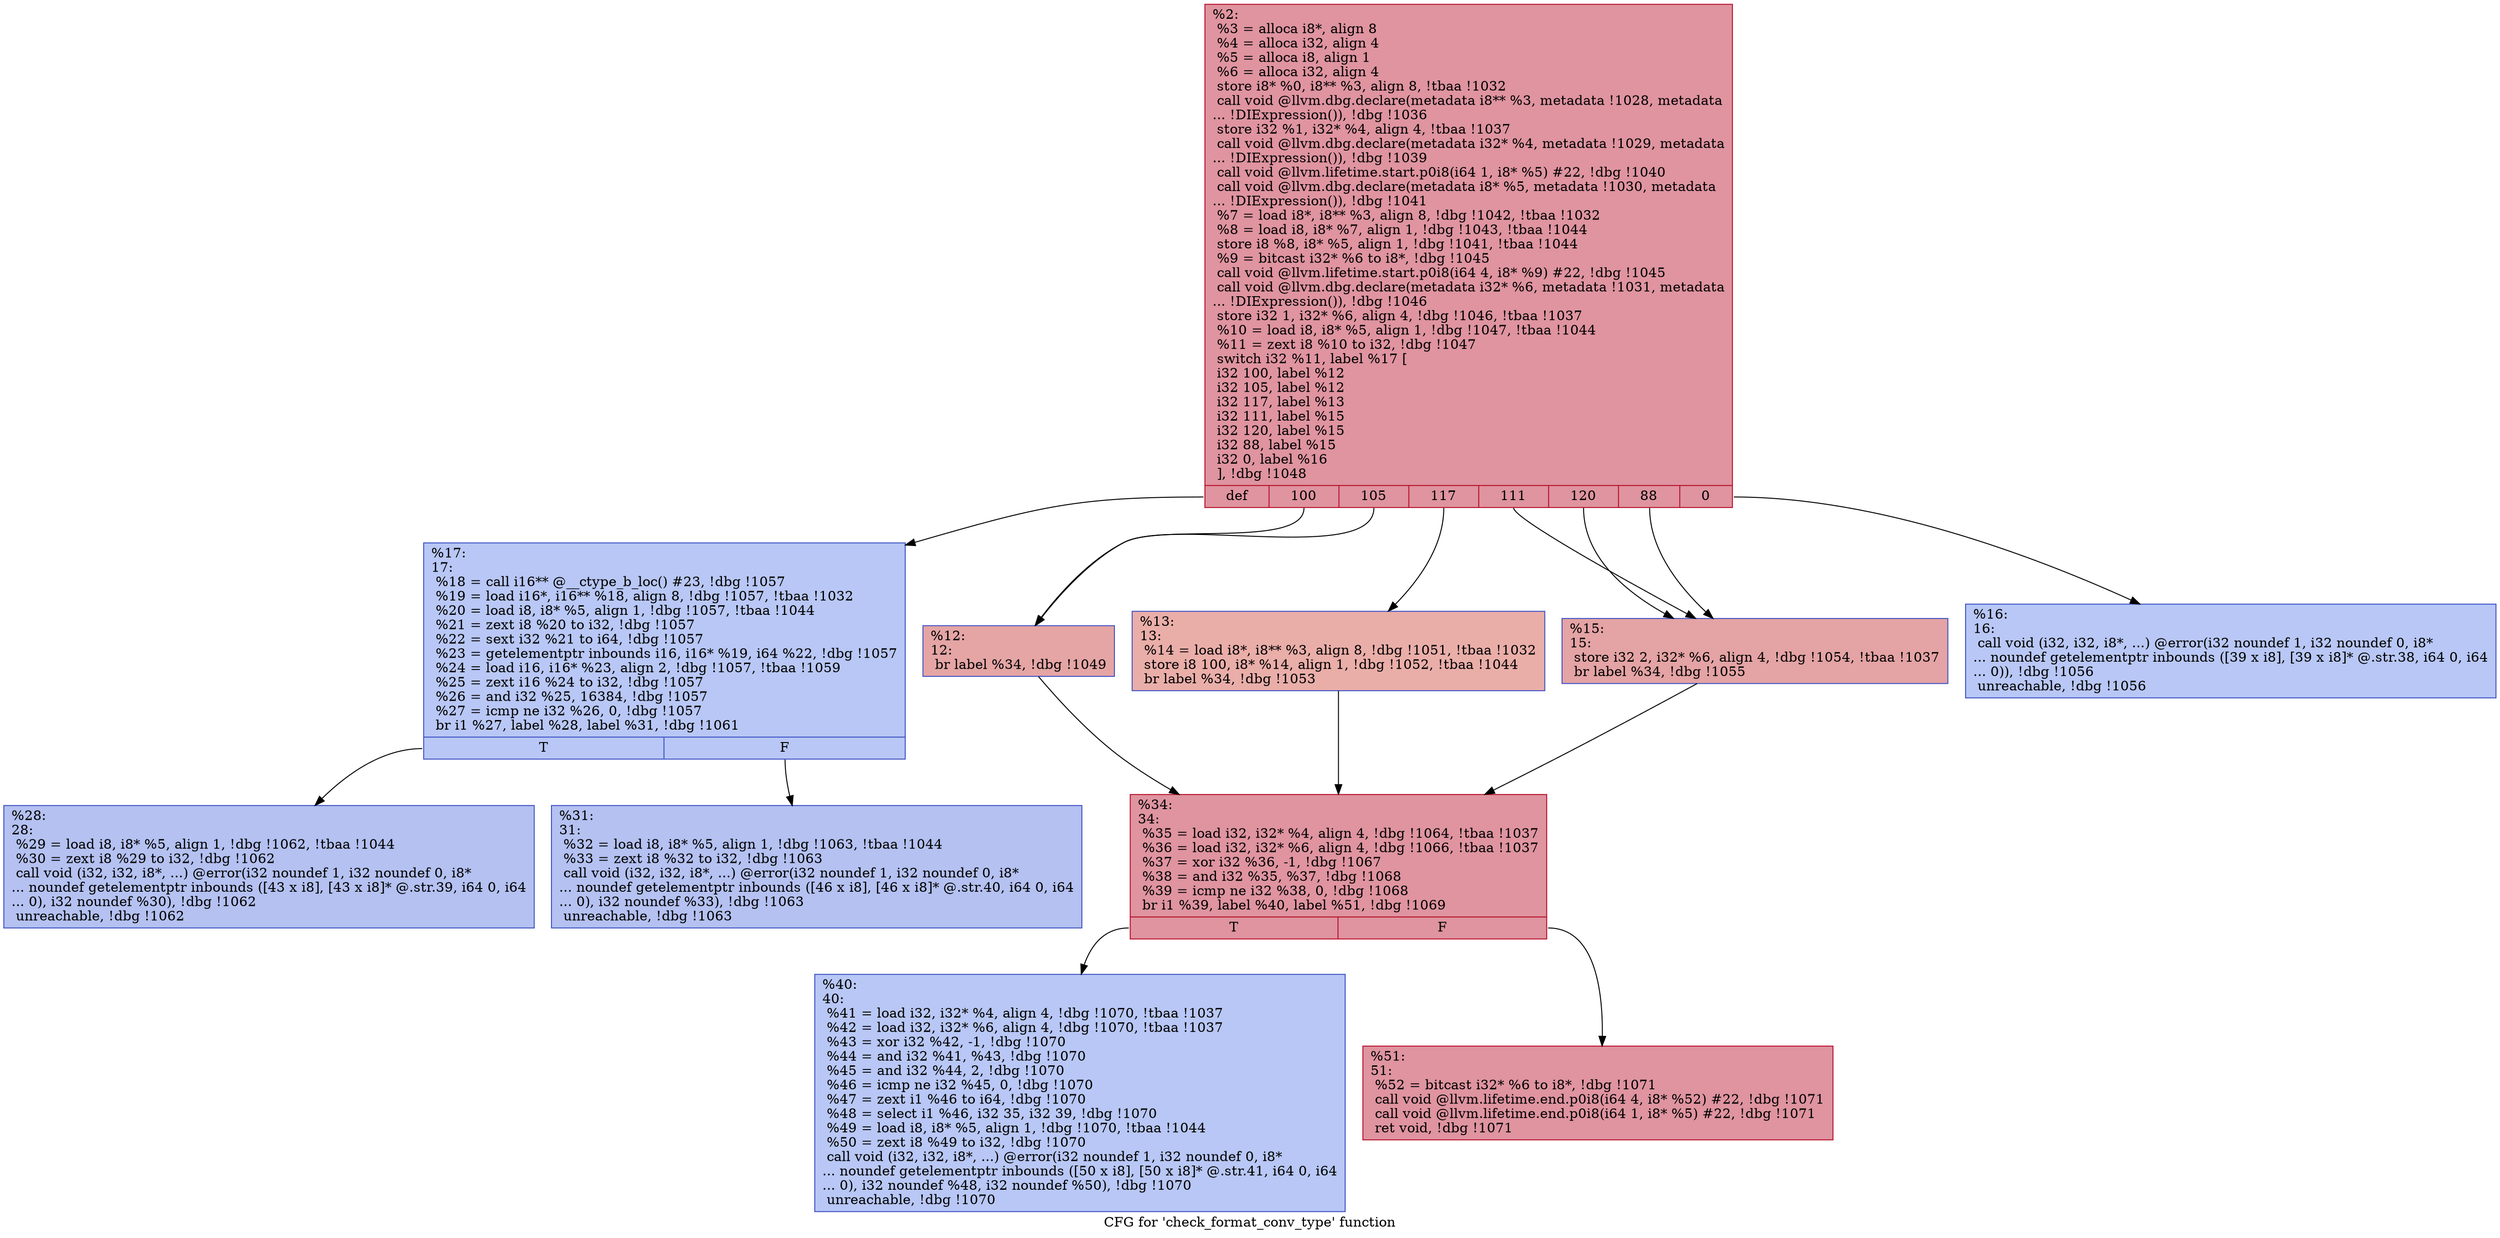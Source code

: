 digraph "CFG for 'check_format_conv_type' function" {
	label="CFG for 'check_format_conv_type' function";

	Node0x237c0c0 [shape=record,color="#b70d28ff", style=filled, fillcolor="#b70d2870",label="{%2:\l  %3 = alloca i8*, align 8\l  %4 = alloca i32, align 4\l  %5 = alloca i8, align 1\l  %6 = alloca i32, align 4\l  store i8* %0, i8** %3, align 8, !tbaa !1032\l  call void @llvm.dbg.declare(metadata i8** %3, metadata !1028, metadata\l... !DIExpression()), !dbg !1036\l  store i32 %1, i32* %4, align 4, !tbaa !1037\l  call void @llvm.dbg.declare(metadata i32* %4, metadata !1029, metadata\l... !DIExpression()), !dbg !1039\l  call void @llvm.lifetime.start.p0i8(i64 1, i8* %5) #22, !dbg !1040\l  call void @llvm.dbg.declare(metadata i8* %5, metadata !1030, metadata\l... !DIExpression()), !dbg !1041\l  %7 = load i8*, i8** %3, align 8, !dbg !1042, !tbaa !1032\l  %8 = load i8, i8* %7, align 1, !dbg !1043, !tbaa !1044\l  store i8 %8, i8* %5, align 1, !dbg !1041, !tbaa !1044\l  %9 = bitcast i32* %6 to i8*, !dbg !1045\l  call void @llvm.lifetime.start.p0i8(i64 4, i8* %9) #22, !dbg !1045\l  call void @llvm.dbg.declare(metadata i32* %6, metadata !1031, metadata\l... !DIExpression()), !dbg !1046\l  store i32 1, i32* %6, align 4, !dbg !1046, !tbaa !1037\l  %10 = load i8, i8* %5, align 1, !dbg !1047, !tbaa !1044\l  %11 = zext i8 %10 to i32, !dbg !1047\l  switch i32 %11, label %17 [\l    i32 100, label %12\l    i32 105, label %12\l    i32 117, label %13\l    i32 111, label %15\l    i32 120, label %15\l    i32 88, label %15\l    i32 0, label %16\l  ], !dbg !1048\l|{<s0>def|<s1>100|<s2>105|<s3>117|<s4>111|<s5>120|<s6>88|<s7>0}}"];
	Node0x237c0c0:s0 -> Node0x237ec30;
	Node0x237c0c0:s1 -> Node0x237ea90;
	Node0x237c0c0:s2 -> Node0x237ea90;
	Node0x237c0c0:s3 -> Node0x237eb40;
	Node0x237c0c0:s4 -> Node0x237eb90;
	Node0x237c0c0:s5 -> Node0x237eb90;
	Node0x237c0c0:s6 -> Node0x237eb90;
	Node0x237c0c0:s7 -> Node0x237ebe0;
	Node0x237ea90 [shape=record,color="#3d50c3ff", style=filled, fillcolor="#c5333470",label="{%12:\l12:                                               \l  br label %34, !dbg !1049\l}"];
	Node0x237ea90 -> Node0x237ed20;
	Node0x237eb40 [shape=record,color="#3d50c3ff", style=filled, fillcolor="#d0473d70",label="{%13:\l13:                                               \l  %14 = load i8*, i8** %3, align 8, !dbg !1051, !tbaa !1032\l  store i8 100, i8* %14, align 1, !dbg !1052, !tbaa !1044\l  br label %34, !dbg !1053\l}"];
	Node0x237eb40 -> Node0x237ed20;
	Node0x237eb90 [shape=record,color="#3d50c3ff", style=filled, fillcolor="#c32e3170",label="{%15:\l15:                                               \l  store i32 2, i32* %6, align 4, !dbg !1054, !tbaa !1037\l  br label %34, !dbg !1055\l}"];
	Node0x237eb90 -> Node0x237ed20;
	Node0x237ebe0 [shape=record,color="#3d50c3ff", style=filled, fillcolor="#5f7fe870",label="{%16:\l16:                                               \l  call void (i32, i32, i8*, ...) @error(i32 noundef 1, i32 noundef 0, i8*\l... noundef getelementptr inbounds ([39 x i8], [39 x i8]* @.str.38, i64 0, i64\l... 0)), !dbg !1056\l  unreachable, !dbg !1056\l}"];
	Node0x237ec30 [shape=record,color="#3d50c3ff", style=filled, fillcolor="#5f7fe870",label="{%17:\l17:                                               \l  %18 = call i16** @__ctype_b_loc() #23, !dbg !1057\l  %19 = load i16*, i16** %18, align 8, !dbg !1057, !tbaa !1032\l  %20 = load i8, i8* %5, align 1, !dbg !1057, !tbaa !1044\l  %21 = zext i8 %20 to i32, !dbg !1057\l  %22 = sext i32 %21 to i64, !dbg !1057\l  %23 = getelementptr inbounds i16, i16* %19, i64 %22, !dbg !1057\l  %24 = load i16, i16* %23, align 2, !dbg !1057, !tbaa !1059\l  %25 = zext i16 %24 to i32, !dbg !1057\l  %26 = and i32 %25, 16384, !dbg !1057\l  %27 = icmp ne i32 %26, 0, !dbg !1057\l  br i1 %27, label %28, label %31, !dbg !1061\l|{<s0>T|<s1>F}}"];
	Node0x237ec30:s0 -> Node0x237ec80;
	Node0x237ec30:s1 -> Node0x237ecd0;
	Node0x237ec80 [shape=record,color="#3d50c3ff", style=filled, fillcolor="#5572df70",label="{%28:\l28:                                               \l  %29 = load i8, i8* %5, align 1, !dbg !1062, !tbaa !1044\l  %30 = zext i8 %29 to i32, !dbg !1062\l  call void (i32, i32, i8*, ...) @error(i32 noundef 1, i32 noundef 0, i8*\l... noundef getelementptr inbounds ([43 x i8], [43 x i8]* @.str.39, i64 0, i64\l... 0), i32 noundef %30), !dbg !1062\l  unreachable, !dbg !1062\l}"];
	Node0x237ecd0 [shape=record,color="#3d50c3ff", style=filled, fillcolor="#5572df70",label="{%31:\l31:                                               \l  %32 = load i8, i8* %5, align 1, !dbg !1063, !tbaa !1044\l  %33 = zext i8 %32 to i32, !dbg !1063\l  call void (i32, i32, i8*, ...) @error(i32 noundef 1, i32 noundef 0, i8*\l... noundef getelementptr inbounds ([46 x i8], [46 x i8]* @.str.40, i64 0, i64\l... 0), i32 noundef %33), !dbg !1063\l  unreachable, !dbg !1063\l}"];
	Node0x237ed20 [shape=record,color="#b70d28ff", style=filled, fillcolor="#b70d2870",label="{%34:\l34:                                               \l  %35 = load i32, i32* %4, align 4, !dbg !1064, !tbaa !1037\l  %36 = load i32, i32* %6, align 4, !dbg !1066, !tbaa !1037\l  %37 = xor i32 %36, -1, !dbg !1067\l  %38 = and i32 %35, %37, !dbg !1068\l  %39 = icmp ne i32 %38, 0, !dbg !1068\l  br i1 %39, label %40, label %51, !dbg !1069\l|{<s0>T|<s1>F}}"];
	Node0x237ed20:s0 -> Node0x237ed70;
	Node0x237ed20:s1 -> Node0x237edc0;
	Node0x237ed70 [shape=record,color="#3d50c3ff", style=filled, fillcolor="#5f7fe870",label="{%40:\l40:                                               \l  %41 = load i32, i32* %4, align 4, !dbg !1070, !tbaa !1037\l  %42 = load i32, i32* %6, align 4, !dbg !1070, !tbaa !1037\l  %43 = xor i32 %42, -1, !dbg !1070\l  %44 = and i32 %41, %43, !dbg !1070\l  %45 = and i32 %44, 2, !dbg !1070\l  %46 = icmp ne i32 %45, 0, !dbg !1070\l  %47 = zext i1 %46 to i64, !dbg !1070\l  %48 = select i1 %46, i32 35, i32 39, !dbg !1070\l  %49 = load i8, i8* %5, align 1, !dbg !1070, !tbaa !1044\l  %50 = zext i8 %49 to i32, !dbg !1070\l  call void (i32, i32, i8*, ...) @error(i32 noundef 1, i32 noundef 0, i8*\l... noundef getelementptr inbounds ([50 x i8], [50 x i8]* @.str.41, i64 0, i64\l... 0), i32 noundef %48, i32 noundef %50), !dbg !1070\l  unreachable, !dbg !1070\l}"];
	Node0x237edc0 [shape=record,color="#b70d28ff", style=filled, fillcolor="#b70d2870",label="{%51:\l51:                                               \l  %52 = bitcast i32* %6 to i8*, !dbg !1071\l  call void @llvm.lifetime.end.p0i8(i64 4, i8* %52) #22, !dbg !1071\l  call void @llvm.lifetime.end.p0i8(i64 1, i8* %5) #22, !dbg !1071\l  ret void, !dbg !1071\l}"];
}

